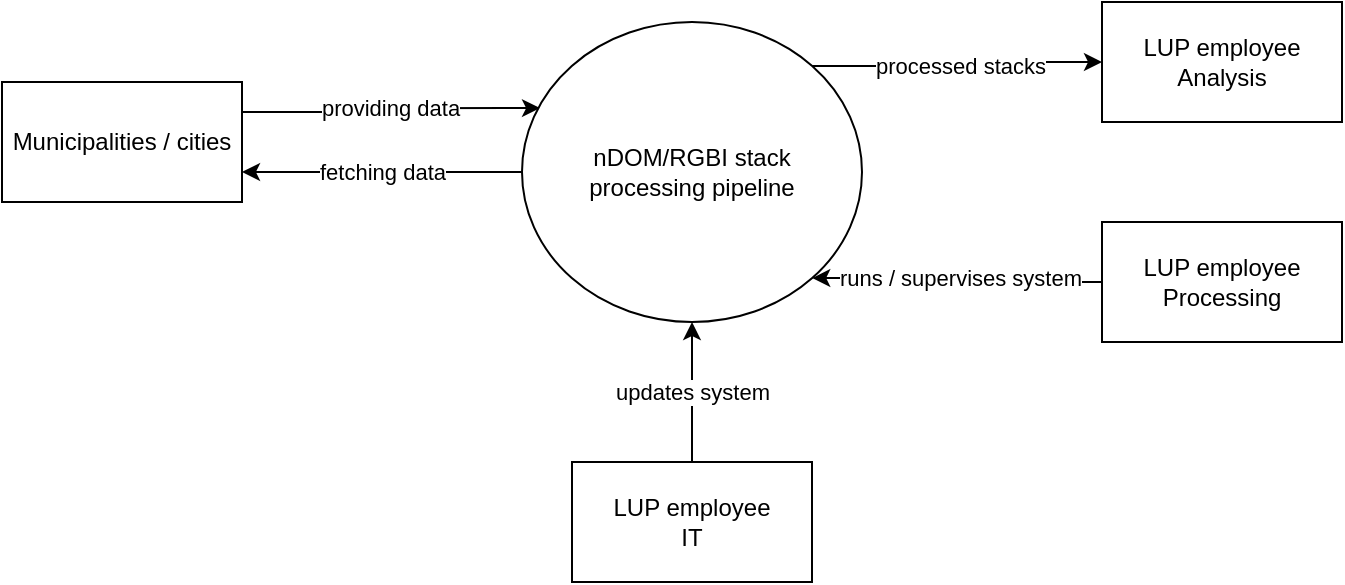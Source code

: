 <mxfile version="21.2.1" type="device">
  <diagram name="Page-1" id="R0YZM0QswhvQu5ZdeoU2">
    <mxGraphModel dx="1434" dy="870" grid="1" gridSize="10" guides="1" tooltips="1" connect="1" arrows="1" fold="1" page="1" pageScale="1" pageWidth="850" pageHeight="1100" math="0" shadow="0">
      <root>
        <mxCell id="0" />
        <mxCell id="1" parent="0" />
        <mxCell id="DS0aTNGZ2Fv6DF-EMrfK-6" value="providing data" style="edgeStyle=orthogonalEdgeStyle;rounded=0;orthogonalLoop=1;jettySize=auto;html=1;exitX=1;exitY=0.25;exitDx=0;exitDy=0;entryX=0.053;entryY=0.287;entryDx=0;entryDy=0;entryPerimeter=0;" edge="1" parent="1" source="DS0aTNGZ2Fv6DF-EMrfK-2" target="DS0aTNGZ2Fv6DF-EMrfK-3">
          <mxGeometry relative="1" as="geometry" />
        </mxCell>
        <mxCell id="DS0aTNGZ2Fv6DF-EMrfK-2" value="Municipalities / cities" style="rounded=0;whiteSpace=wrap;html=1;" vertex="1" parent="1">
          <mxGeometry x="80" y="240" width="120" height="60" as="geometry" />
        </mxCell>
        <mxCell id="DS0aTNGZ2Fv6DF-EMrfK-8" value="fetching data" style="edgeStyle=orthogonalEdgeStyle;rounded=0;orthogonalLoop=1;jettySize=auto;html=1;exitX=0;exitY=0.5;exitDx=0;exitDy=0;entryX=1;entryY=0.75;entryDx=0;entryDy=0;" edge="1" parent="1" source="DS0aTNGZ2Fv6DF-EMrfK-3" target="DS0aTNGZ2Fv6DF-EMrfK-2">
          <mxGeometry relative="1" as="geometry" />
        </mxCell>
        <mxCell id="DS0aTNGZ2Fv6DF-EMrfK-10" value="processed stacks" style="edgeStyle=orthogonalEdgeStyle;rounded=0;orthogonalLoop=1;jettySize=auto;html=1;exitX=1;exitY=0;exitDx=0;exitDy=0;entryX=0;entryY=0.5;entryDx=0;entryDy=0;" edge="1" parent="1" source="DS0aTNGZ2Fv6DF-EMrfK-3" target="DS0aTNGZ2Fv6DF-EMrfK-5">
          <mxGeometry relative="1" as="geometry" />
        </mxCell>
        <mxCell id="DS0aTNGZ2Fv6DF-EMrfK-3" value="nDOM/RGBI stack&lt;br&gt;processing pipeline" style="ellipse;whiteSpace=wrap;html=1;" vertex="1" parent="1">
          <mxGeometry x="340" y="210" width="170" height="150" as="geometry" />
        </mxCell>
        <mxCell id="DS0aTNGZ2Fv6DF-EMrfK-11" value="runs / supervises system" style="edgeStyle=orthogonalEdgeStyle;rounded=0;orthogonalLoop=1;jettySize=auto;html=1;exitX=0;exitY=0.5;exitDx=0;exitDy=0;entryX=1;entryY=1;entryDx=0;entryDy=0;" edge="1" parent="1" source="DS0aTNGZ2Fv6DF-EMrfK-4" target="DS0aTNGZ2Fv6DF-EMrfK-3">
          <mxGeometry relative="1" as="geometry" />
        </mxCell>
        <mxCell id="DS0aTNGZ2Fv6DF-EMrfK-4" value="LUP employee&lt;br&gt;Processing" style="rounded=0;whiteSpace=wrap;html=1;" vertex="1" parent="1">
          <mxGeometry x="630" y="310" width="120" height="60" as="geometry" />
        </mxCell>
        <mxCell id="DS0aTNGZ2Fv6DF-EMrfK-5" value="LUP employee&lt;br&gt;Analysis" style="rounded=0;whiteSpace=wrap;html=1;" vertex="1" parent="1">
          <mxGeometry x="630" y="200" width="120" height="60" as="geometry" />
        </mxCell>
        <mxCell id="DS0aTNGZ2Fv6DF-EMrfK-13" value="updates system" style="edgeStyle=orthogonalEdgeStyle;rounded=0;orthogonalLoop=1;jettySize=auto;html=1;exitX=0.5;exitY=0;exitDx=0;exitDy=0;entryX=0.5;entryY=1;entryDx=0;entryDy=0;" edge="1" parent="1" source="DS0aTNGZ2Fv6DF-EMrfK-12" target="DS0aTNGZ2Fv6DF-EMrfK-3">
          <mxGeometry relative="1" as="geometry" />
        </mxCell>
        <mxCell id="DS0aTNGZ2Fv6DF-EMrfK-12" value="LUP employee&lt;br&gt;IT" style="rounded=0;whiteSpace=wrap;html=1;" vertex="1" parent="1">
          <mxGeometry x="365" y="430" width="120" height="60" as="geometry" />
        </mxCell>
      </root>
    </mxGraphModel>
  </diagram>
</mxfile>
